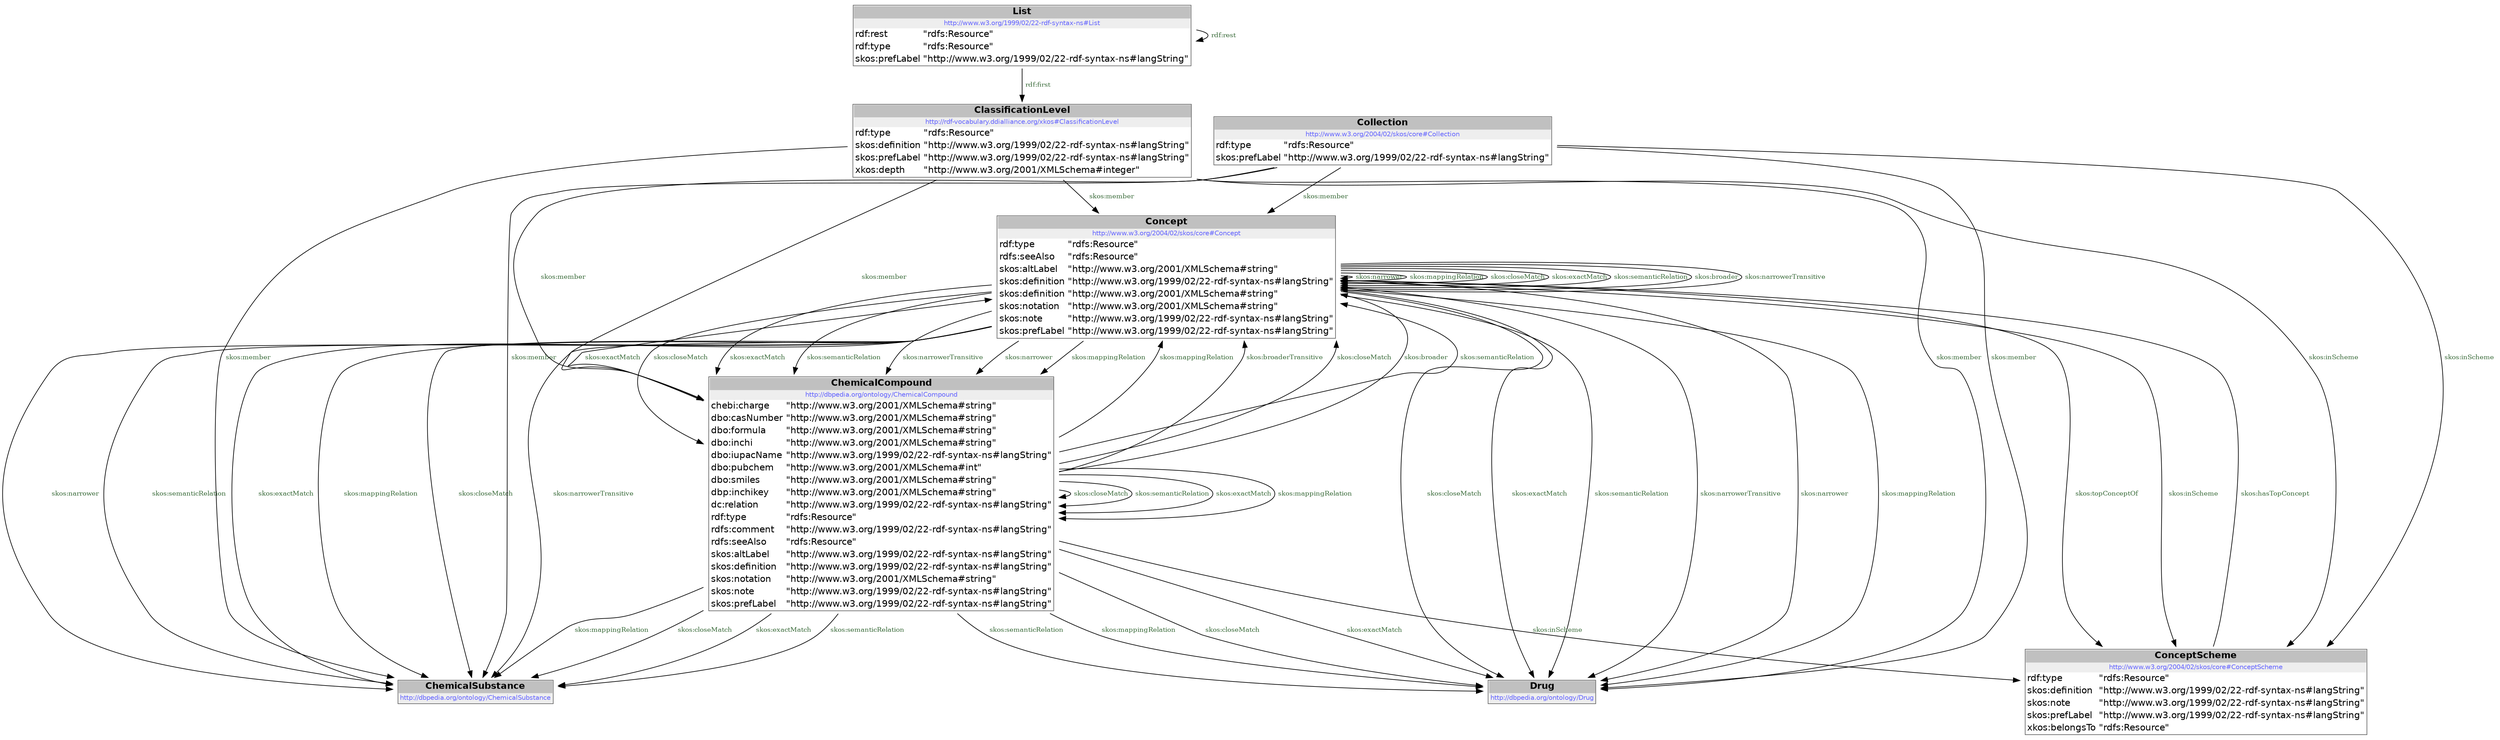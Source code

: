 digraph { 
 node [ fontname="DejaVu Sans" ] ; 
	node0 -> node1 [ color=BLACK, label=< <font point-size='10' color='#336633'>skos:topConceptOf</font> > ] ;
	node0 -> node2 [ color=BLACK, label=< <font point-size='10' color='#336633'>skos:exactMatch</font> > ] ;
	node0 -> node0 [ color=BLACK, label=< <font point-size='10' color='#336633'>skos:narrower</font> > ] ;
	node3 -> node2 [ color=BLACK, label=< <font point-size='10' color='#336633'>skos:closeMatch</font> > ] ;
	node3 -> node4 [ color=BLACK, label=< <font point-size='10' color='#336633'>skos:semanticRelation</font> > ] ;
	node0 -> node3 [ color=BLACK, label=< <font point-size='10' color='#336633'>skos:closeMatch</font> > ] ;
	node6 -> node5 [ color=BLACK, label=< <font point-size='10' color='#336633'>rdf:first</font> > ] ;
	node3 -> node2 [ color=BLACK, label=< <font point-size='10' color='#336633'>skos:exactMatch</font> > ] ;
	node0 -> node0 [ color=BLACK, label=< <font point-size='10' color='#336633'>skos:mappingRelation</font> > ] ;
	node0 -> node3 [ color=BLACK, label=< <font point-size='10' color='#336633'>skos:exactMatch</font> > ] ;
	node5 -> node4 [ color=BLACK, label=< <font point-size='10' color='#336633'>skos:member</font> > ] ;
	node3 -> node3 [ color=BLACK, label=< <font point-size='10' color='#336633'>skos:closeMatch</font> > ] ;
	node3 -> node0 [ color=BLACK, label=< <font point-size='10' color='#336633'>skos:mappingRelation</font> > ] ;
	node0 -> node4 [ color=BLACK, label=< <font point-size='10' color='#336633'>skos:closeMatch</font> > ] ;
	node0 -> node2 [ color=BLACK, label=< <font point-size='10' color='#336633'>skos:mappingRelation</font> > ] ;
	node7 -> node1 [ color=BLACK, label=< <font point-size='10' color='#336633'>skos:inScheme</font> > ] ;
	node0 -> node4 [ color=BLACK, label=< <font point-size='10' color='#336633'>skos:exactMatch</font> > ] ;
	node5 -> node0 [ color=BLACK, label=< <font point-size='10' color='#336633'>skos:member</font> > ] ;
	node3 -> node2 [ color=BLACK, label=< <font point-size='10' color='#336633'>skos:semanticRelation</font> > ] ;
	node0 -> node3 [ color=BLACK, label=< <font point-size='10' color='#336633'>skos:semanticRelation</font> > ] ;
	node0 -> node0 [ color=BLACK, label=< <font point-size='10' color='#336633'>skos:closeMatch</font> > ] ;
	node3 -> node0 [ color=BLACK, label=< <font point-size='10' color='#336633'>skos:broaderTransitive</font> > ] ;
	node0 -> node0 [ color=BLACK, label=< <font point-size='10' color='#336633'>skos:exactMatch</font> > ] ;
	node5 -> node2 [ color=BLACK, label=< <font point-size='10' color='#336633'>skos:member</font> > ] ;
	node3 -> node3 [ color=BLACK, label=< <font point-size='10' color='#336633'>skos:semanticRelation</font> > ] ;
	node3 -> node0 [ color=BLACK, label=< <font point-size='10' color='#336633'>skos:closeMatch</font> > ] ;
	node7 -> node2 [ color=BLACK, label=< <font point-size='10' color='#336633'>skos:member</font> > ] ;
	node0 -> node2 [ color=BLACK, label=< <font point-size='10' color='#336633'>skos:closeMatch</font> > ] ;
	node0 -> node1 [ color=BLACK, label=< <font point-size='10' color='#336633'>skos:inScheme</font> > ] ;
	node0 -> node4 [ color=BLACK, label=< <font point-size='10' color='#336633'>skos:semanticRelation</font> > ] ;
	node5 -> node3 [ color=BLACK, label=< <font point-size='10' color='#336633'>skos:member</font> > ] ;
	node0 -> node2 [ color=BLACK, label=< <font point-size='10' color='#336633'>skos:narrowerTransitive</font> > ] ;
	node3 -> node0 [ color=BLACK, label=< <font point-size='10' color='#336633'>skos:broader</font> > ] ;
	node7 -> node3 [ color=BLACK, label=< <font point-size='10' color='#336633'>skos:member</font> > ] ;
	node0 -> node0 [ color=BLACK, label=< <font point-size='10' color='#336633'>skos:semanticRelation</font> > ] ;
	node3 -> node4 [ color=BLACK, label=< <font point-size='10' color='#336633'>skos:mappingRelation</font> > ] ;
	node5 -> node1 [ color=BLACK, label=< <font point-size='10' color='#336633'>skos:inScheme</font> > ] ;
	node3 -> node1 [ color=BLACK, label=< <font point-size='10' color='#336633'>skos:inScheme</font> > ] ;
	node0 -> node3 [ color=BLACK, label=< <font point-size='10' color='#336633'>skos:narrowerTransitive</font> > ] ;
	node7 -> node4 [ color=BLACK, label=< <font point-size='10' color='#336633'>skos:member</font> > ] ;
	node0 -> node2 [ color=BLACK, label=< <font point-size='10' color='#336633'>skos:narrower</font> > ] ;
	node3 -> node0 [ color=BLACK, label=< <font point-size='10' color='#336633'>skos:semanticRelation</font> > ] ;
	node0 -> node2 [ color=BLACK, label=< <font point-size='10' color='#336633'>skos:semanticRelation</font> > ] ;
	node3 -> node3 [ color=BLACK, label=< <font point-size='10' color='#336633'>skos:exactMatch</font> > ] ;
	node0 -> node4 [ color=BLACK, label=< <font point-size='10' color='#336633'>skos:narrowerTransitive</font> > ] ;
	node0 -> node3 [ color=BLACK, label=< <font point-size='10' color='#336633'>skos:narrower</font> > ] ;
	node0 -> node0 [ color=BLACK, label=< <font point-size='10' color='#336633'>skos:broader</font> > ] ;
	node7 -> node0 [ color=BLACK, label=< <font point-size='10' color='#336633'>skos:member</font> > ] ;
	node3 -> node4 [ color=BLACK, label=< <font point-size='10' color='#336633'>skos:closeMatch</font> > ] ;
	node3 -> node2 [ color=BLACK, label=< <font point-size='10' color='#336633'>skos:mappingRelation</font> > ] ;
	node6 -> node6 [ color=BLACK, label=< <font point-size='10' color='#336633'>rdf:rest</font> > ] ;
	node0 -> node3 [ color=BLACK, label=< <font point-size='10' color='#336633'>skos:mappingRelation</font> > ] ;
	node3 -> node4 [ color=BLACK, label=< <font point-size='10' color='#336633'>skos:exactMatch</font> > ] ;
	node0 -> node0 [ color=BLACK, label=< <font point-size='10' color='#336633'>skos:narrowerTransitive</font> > ] ;
	node0 -> node4 [ color=BLACK, label=< <font point-size='10' color='#336633'>skos:narrower</font> > ] ;
	node1 -> node0 [ color=BLACK, label=< <font point-size='10' color='#336633'>skos:hasTopConcept</font> > ] ;
	node3 -> node3 [ color=BLACK, label=< <font point-size='10' color='#336633'>skos:mappingRelation</font> > ] ;
	node0 -> node4 [ color=BLACK, label=< <font point-size='10' color='#336633'>skos:mappingRelation</font> > ] ;
	node3 -> node0 [ color=BLACK, label=< <font point-size='10' color='#336633'>skos:exactMatch</font> > ] ;
# http://www.w3.org/2004/02/skos/core#Concept node0
node0 [ shape=none, color=black label=< <table color='#666666' cellborder='0' cellspacing='0' border='1'><tr><td colspan='2' bgcolor='grey'><B>Concept</B></td></tr><tr><td href='http://www.w3.org/2004/02/skos/core#Concept' bgcolor='#eeeeee' colspan='2'><font point-size='10' color='#6666ff'>http://www.w3.org/2004/02/skos/core#Concept</font></td></tr><tr><td align='left'>rdf:type</td><td align='left'>&quot;rdfs:Resource&quot;</td></tr><tr><td align='left'>rdfs:seeAlso</td><td align='left'>&quot;rdfs:Resource&quot;</td></tr><tr><td align='left'>skos:altLabel</td><td align='left'>&quot;http://www.w3.org/2001/XMLSchema#string&quot;</td></tr><tr><td align='left'>skos:definition</td><td align='left'>&quot;http://www.w3.org/1999/02/22-rdf-syntax-ns#langString&quot;</td></tr><tr><td align='left'>skos:definition</td><td align='left'>&quot;http://www.w3.org/2001/XMLSchema#string&quot;</td></tr><tr><td align='left'>skos:notation</td><td align='left'>&quot;http://www.w3.org/2001/XMLSchema#string&quot;</td></tr><tr><td align='left'>skos:note</td><td align='left'>&quot;http://www.w3.org/1999/02/22-rdf-syntax-ns#langString&quot;</td></tr><tr><td align='left'>skos:prefLabel</td><td align='left'>&quot;http://www.w3.org/1999/02/22-rdf-syntax-ns#langString&quot;</td></tr></table> > ] 
# http://www.w3.org/2004/02/skos/core#ConceptScheme node1
node1 [ shape=none, color=black label=< <table color='#666666' cellborder='0' cellspacing='0' border='1'><tr><td colspan='2' bgcolor='grey'><B>ConceptScheme</B></td></tr><tr><td href='http://www.w3.org/2004/02/skos/core#ConceptScheme' bgcolor='#eeeeee' colspan='2'><font point-size='10' color='#6666ff'>http://www.w3.org/2004/02/skos/core#ConceptScheme</font></td></tr><tr><td align='left'>rdf:type</td><td align='left'>&quot;rdfs:Resource&quot;</td></tr><tr><td align='left'>skos:definition</td><td align='left'>&quot;http://www.w3.org/1999/02/22-rdf-syntax-ns#langString&quot;</td></tr><tr><td align='left'>skos:note</td><td align='left'>&quot;http://www.w3.org/1999/02/22-rdf-syntax-ns#langString&quot;</td></tr><tr><td align='left'>skos:prefLabel</td><td align='left'>&quot;http://www.w3.org/1999/02/22-rdf-syntax-ns#langString&quot;</td></tr><tr><td align='left'>xkos:belongsTo</td><td align='left'>&quot;rdfs:Resource&quot;</td></tr></table> > ] 
# http://dbpedia.org/ontology/ChemicalSubstance node2
node2 [ shape=none, color=black label=< <table color='#666666' cellborder='0' cellspacing='0' border='1'><tr><td colspan='2' bgcolor='grey'><B>ChemicalSubstance</B></td></tr><tr><td href='http://dbpedia.org/ontology/ChemicalSubstance' bgcolor='#eeeeee' colspan='2'><font point-size='10' color='#6666ff'>http://dbpedia.org/ontology/ChemicalSubstance</font></td></tr></table> > ] 
# http://dbpedia.org/ontology/ChemicalCompound node3
node3 [ shape=none, color=black label=< <table color='#666666' cellborder='0' cellspacing='0' border='1'><tr><td colspan='2' bgcolor='grey'><B>ChemicalCompound</B></td></tr><tr><td href='http://dbpedia.org/ontology/ChemicalCompound' bgcolor='#eeeeee' colspan='2'><font point-size='10' color='#6666ff'>http://dbpedia.org/ontology/ChemicalCompound</font></td></tr><tr><td align='left'>chebi:charge</td><td align='left'>&quot;http://www.w3.org/2001/XMLSchema#string&quot;</td></tr><tr><td align='left'>dbo:casNumber</td><td align='left'>&quot;http://www.w3.org/2001/XMLSchema#string&quot;</td></tr><tr><td align='left'>dbo:formula</td><td align='left'>&quot;http://www.w3.org/2001/XMLSchema#string&quot;</td></tr><tr><td align='left'>dbo:inchi</td><td align='left'>&quot;http://www.w3.org/2001/XMLSchema#string&quot;</td></tr><tr><td align='left'>dbo:iupacName</td><td align='left'>&quot;http://www.w3.org/1999/02/22-rdf-syntax-ns#langString&quot;</td></tr><tr><td align='left'>dbo:pubchem</td><td align='left'>&quot;http://www.w3.org/2001/XMLSchema#int&quot;</td></tr><tr><td align='left'>dbo:smiles</td><td align='left'>&quot;http://www.w3.org/2001/XMLSchema#string&quot;</td></tr><tr><td align='left'>dbp:inchikey</td><td align='left'>&quot;http://www.w3.org/2001/XMLSchema#string&quot;</td></tr><tr><td align='left'>dc:relation</td><td align='left'>&quot;http://www.w3.org/1999/02/22-rdf-syntax-ns#langString&quot;</td></tr><tr><td align='left'>rdf:type</td><td align='left'>&quot;rdfs:Resource&quot;</td></tr><tr><td align='left'>rdfs:comment</td><td align='left'>&quot;http://www.w3.org/1999/02/22-rdf-syntax-ns#langString&quot;</td></tr><tr><td align='left'>rdfs:seeAlso</td><td align='left'>&quot;rdfs:Resource&quot;</td></tr><tr><td align='left'>skos:altLabel</td><td align='left'>&quot;http://www.w3.org/1999/02/22-rdf-syntax-ns#langString&quot;</td></tr><tr><td align='left'>skos:definition</td><td align='left'>&quot;http://www.w3.org/1999/02/22-rdf-syntax-ns#langString&quot;</td></tr><tr><td align='left'>skos:notation</td><td align='left'>&quot;http://www.w3.org/2001/XMLSchema#string&quot;</td></tr><tr><td align='left'>skos:note</td><td align='left'>&quot;http://www.w3.org/1999/02/22-rdf-syntax-ns#langString&quot;</td></tr><tr><td align='left'>skos:prefLabel</td><td align='left'>&quot;http://www.w3.org/1999/02/22-rdf-syntax-ns#langString&quot;</td></tr></table> > ] 
# http://dbpedia.org/ontology/Drug node4
node4 [ shape=none, color=black label=< <table color='#666666' cellborder='0' cellspacing='0' border='1'><tr><td colspan='2' bgcolor='grey'><B>Drug</B></td></tr><tr><td href='http://dbpedia.org/ontology/Drug' bgcolor='#eeeeee' colspan='2'><font point-size='10' color='#6666ff'>http://dbpedia.org/ontology/Drug</font></td></tr></table> > ] 
# http://rdf-vocabulary.ddialliance.org/xkos#ClassificationLevel node5
node5 [ shape=none, color=black label=< <table color='#666666' cellborder='0' cellspacing='0' border='1'><tr><td colspan='2' bgcolor='grey'><B>ClassificationLevel</B></td></tr><tr><td href='http://rdf-vocabulary.ddialliance.org/xkos#ClassificationLevel' bgcolor='#eeeeee' colspan='2'><font point-size='10' color='#6666ff'>http://rdf-vocabulary.ddialliance.org/xkos#ClassificationLevel</font></td></tr><tr><td align='left'>rdf:type</td><td align='left'>&quot;rdfs:Resource&quot;</td></tr><tr><td align='left'>skos:definition</td><td align='left'>&quot;http://www.w3.org/1999/02/22-rdf-syntax-ns#langString&quot;</td></tr><tr><td align='left'>skos:prefLabel</td><td align='left'>&quot;http://www.w3.org/1999/02/22-rdf-syntax-ns#langString&quot;</td></tr><tr><td align='left'>xkos:depth</td><td align='left'>&quot;http://www.w3.org/2001/XMLSchema#integer&quot;</td></tr></table> > ] 
# http://www.w3.org/1999/02/22-rdf-syntax-ns#List node6
node6 [ shape=none, color=black label=< <table color='#666666' cellborder='0' cellspacing='0' border='1'><tr><td colspan='2' bgcolor='grey'><B>List</B></td></tr><tr><td href='http://www.w3.org/1999/02/22-rdf-syntax-ns#List' bgcolor='#eeeeee' colspan='2'><font point-size='10' color='#6666ff'>http://www.w3.org/1999/02/22-rdf-syntax-ns#List</font></td></tr><tr><td align='left'>rdf:rest</td><td align='left'>&quot;rdfs:Resource&quot;</td></tr><tr><td align='left'>rdf:type</td><td align='left'>&quot;rdfs:Resource&quot;</td></tr><tr><td align='left'>skos:prefLabel</td><td align='left'>&quot;http://www.w3.org/1999/02/22-rdf-syntax-ns#langString&quot;</td></tr></table> > ] 
# http://www.w3.org/2004/02/skos/core#Collection node7
node7 [ shape=none, color=black label=< <table color='#666666' cellborder='0' cellspacing='0' border='1'><tr><td colspan='2' bgcolor='grey'><B>Collection</B></td></tr><tr><td href='http://www.w3.org/2004/02/skos/core#Collection' bgcolor='#eeeeee' colspan='2'><font point-size='10' color='#6666ff'>http://www.w3.org/2004/02/skos/core#Collection</font></td></tr><tr><td align='left'>rdf:type</td><td align='left'>&quot;rdfs:Resource&quot;</td></tr><tr><td align='left'>skos:prefLabel</td><td align='left'>&quot;http://www.w3.org/1999/02/22-rdf-syntax-ns#langString&quot;</td></tr></table> > ] 
}
